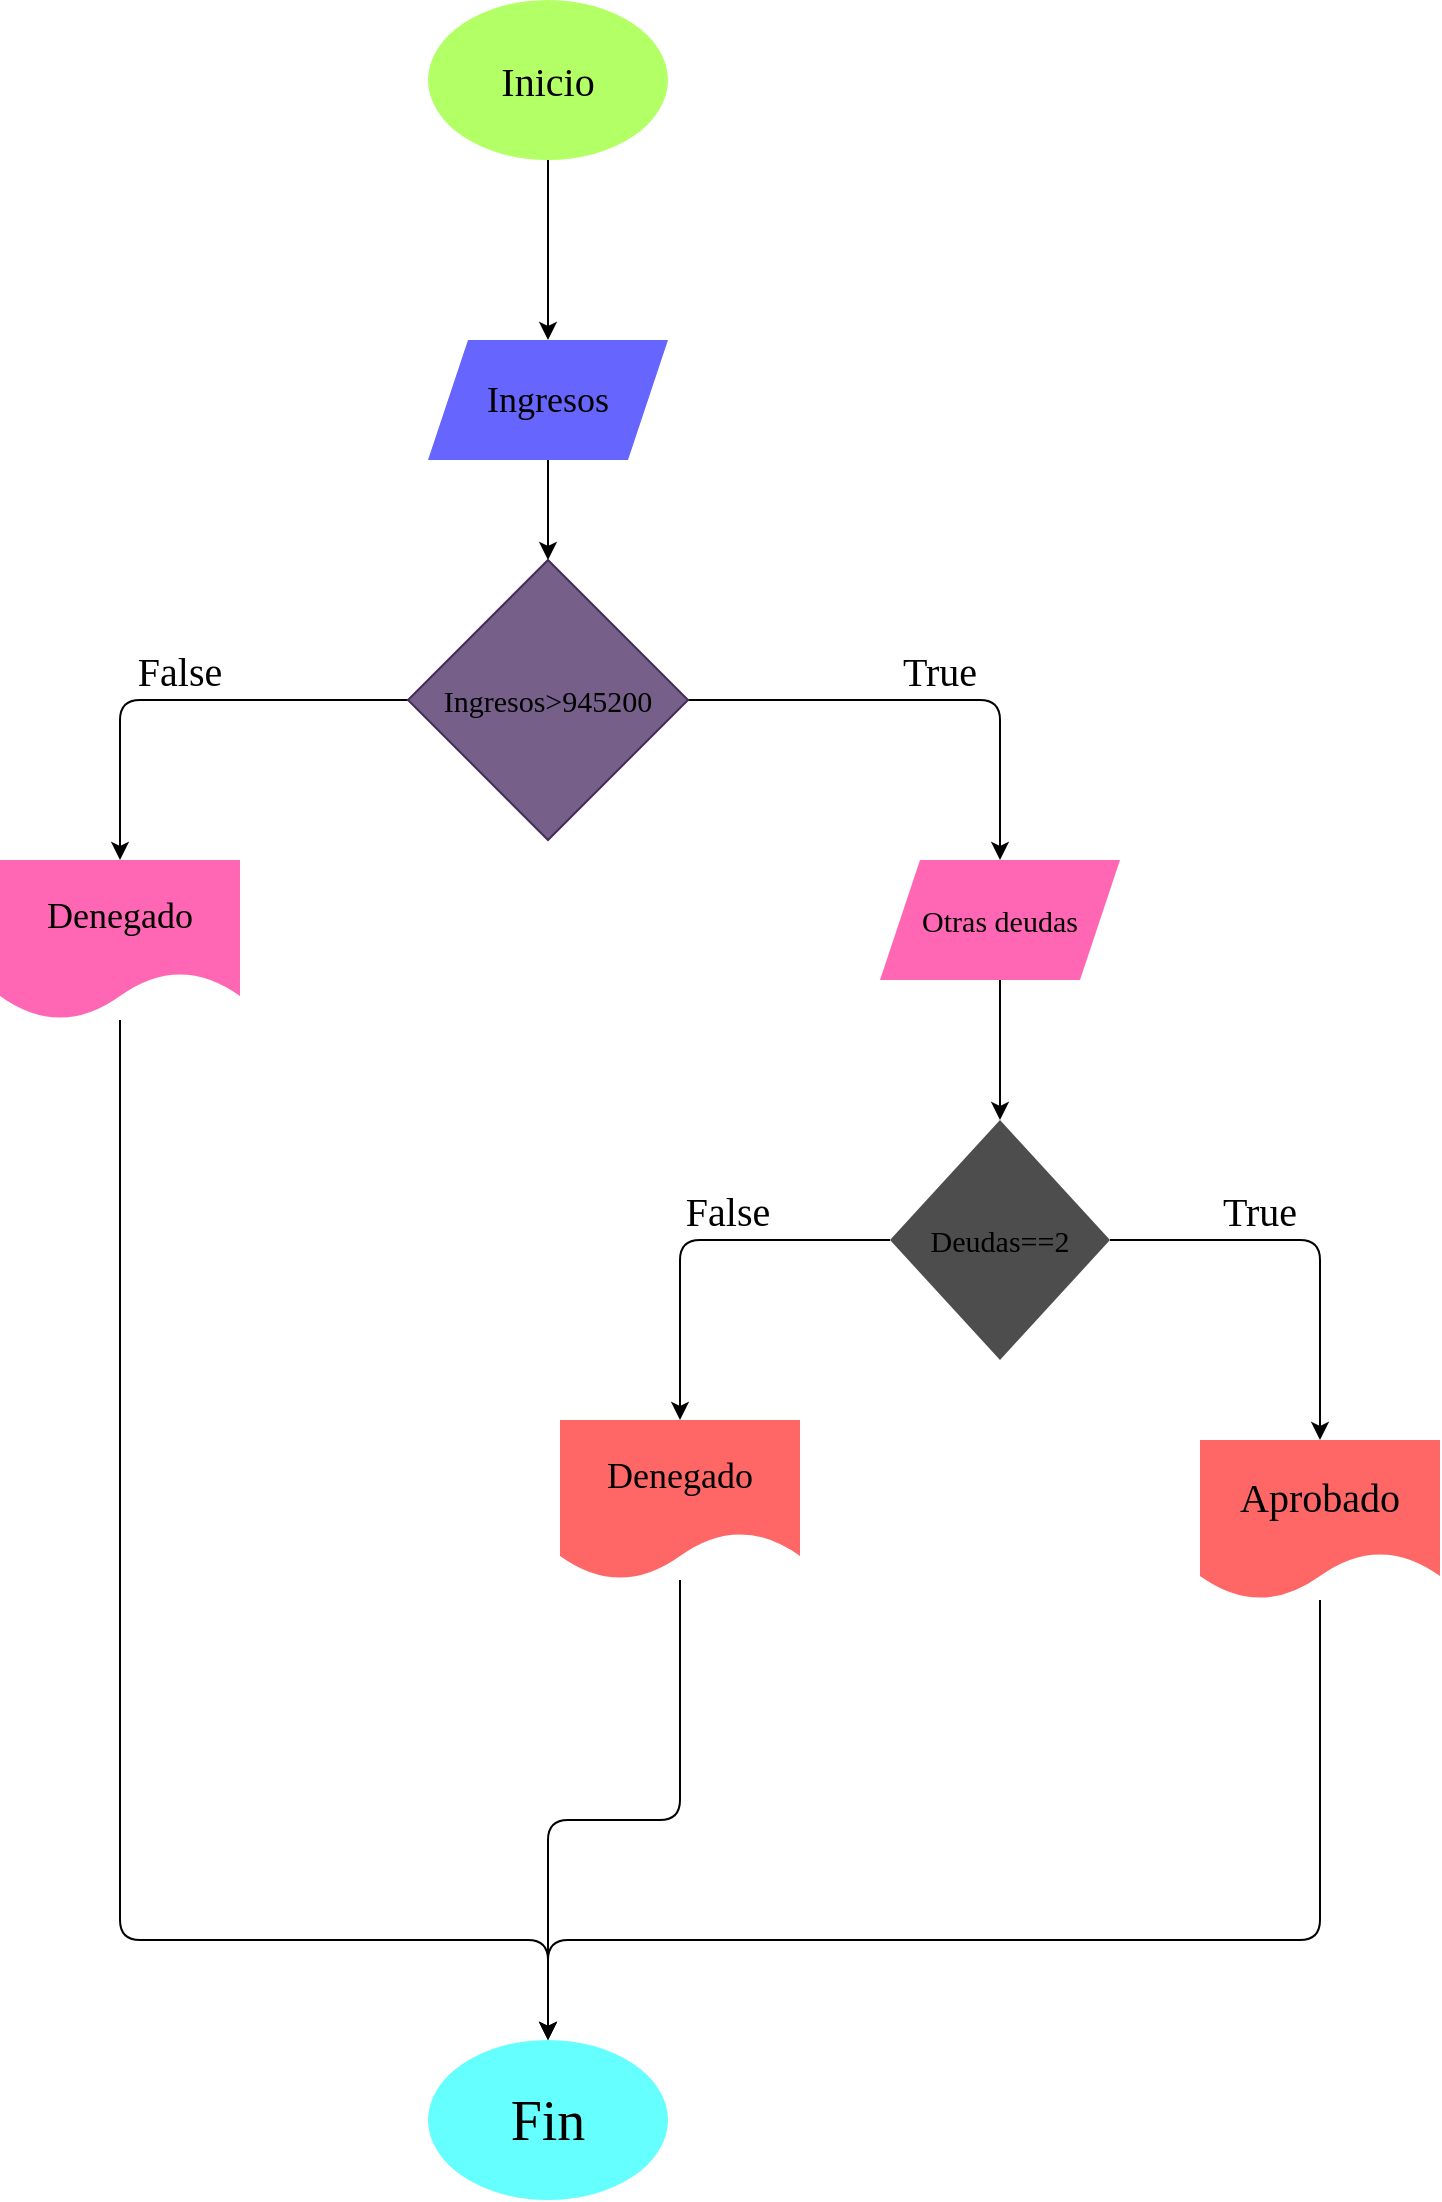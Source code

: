 <mxfile>
    <diagram id="cN3Jd-2PcbY8FcGUmuRr" name="Página-1">
        <mxGraphModel dx="600" dy="459" grid="1" gridSize="10" guides="1" tooltips="1" connect="1" arrows="1" fold="1" page="1" pageScale="1" pageWidth="827" pageHeight="1169" math="0" shadow="0">
            <root>
                <mxCell id="0"/>
                <mxCell id="1" parent="0"/>
                <mxCell id="4" value="" style="edgeStyle=none;html=1;" parent="1" source="2" target="3" edge="1">
                    <mxGeometry relative="1" as="geometry"/>
                </mxCell>
                <mxCell id="2" value="Inicio" style="ellipse;whiteSpace=wrap;html=1;fillColor=#B3FF66;strokeColor=none;fontColor=#000000;fontFamily=Comic Sans MS;fontSize=20;" parent="1" vertex="1">
                    <mxGeometry x="354" y="10" width="120" height="80" as="geometry"/>
                </mxCell>
                <mxCell id="6" value="" style="edgeStyle=none;html=1;" parent="1" source="3" target="5" edge="1">
                    <mxGeometry relative="1" as="geometry"/>
                </mxCell>
                <mxCell id="3" value="Ingresos" style="shape=parallelogram;perimeter=parallelogramPerimeter;whiteSpace=wrap;html=1;fixedSize=1;fillColor=#6666FF;fontColor=#000000;strokeColor=none;fontFamily=Comic Sans MS;fontSize=18;" parent="1" vertex="1">
                    <mxGeometry x="354" y="180" width="120" height="60" as="geometry"/>
                </mxCell>
                <mxCell id="9" value="" style="edgeStyle=none;html=1;" parent="1" source="5" target="8" edge="1">
                    <mxGeometry relative="1" as="geometry">
                        <Array as="points">
                            <mxPoint x="200" y="360"/>
                        </Array>
                    </mxGeometry>
                </mxCell>
                <mxCell id="11" value="" style="edgeStyle=none;html=1;" parent="1" source="5" target="10" edge="1">
                    <mxGeometry relative="1" as="geometry">
                        <Array as="points">
                            <mxPoint x="640" y="360"/>
                        </Array>
                    </mxGeometry>
                </mxCell>
                <mxCell id="5" value="&lt;font color=&quot;#000000&quot;&gt;Ingresos&amp;gt;945200&lt;/font&gt;" style="rhombus;whiteSpace=wrap;html=1;fillColor=#76608a;fontColor=#ffffff;strokeColor=#432D57;fontSize=15;fontFamily=Comic Sans MS;" parent="1" vertex="1">
                    <mxGeometry x="344" y="290" width="140" height="140" as="geometry"/>
                </mxCell>
                <mxCell id="23" style="edgeStyle=none;html=1;entryX=0.5;entryY=0;entryDx=0;entryDy=0;fontFamily=Comic Sans MS;fontSize=20;" parent="1" source="8" target="18" edge="1">
                    <mxGeometry relative="1" as="geometry">
                        <Array as="points">
                            <mxPoint x="200" y="980"/>
                            <mxPoint x="414" y="980"/>
                        </Array>
                    </mxGeometry>
                </mxCell>
                <mxCell id="8" value="&lt;font color=&quot;#000000&quot;&gt;Denegado&lt;/font&gt;" style="shape=document;whiteSpace=wrap;html=1;boundedLbl=1;fillColor=#FF66B3;fontColor=#ffffff;strokeColor=none;fontSize=18;fontFamily=Comic Sans MS;" parent="1" vertex="1">
                    <mxGeometry x="140" y="440" width="120" height="80" as="geometry"/>
                </mxCell>
                <mxCell id="13" value="" style="edgeStyle=none;html=1;" parent="1" source="10" target="12" edge="1">
                    <mxGeometry relative="1" as="geometry"/>
                </mxCell>
                <mxCell id="10" value="&lt;font color=&quot;#000000&quot;&gt;Otras deudas&lt;/font&gt;" style="shape=parallelogram;perimeter=parallelogramPerimeter;whiteSpace=wrap;html=1;fixedSize=1;fillColor=#FF66B3;fontColor=#ffffff;strokeColor=none;fontSize=15;fontFamily=Comic Sans MS;" parent="1" vertex="1">
                    <mxGeometry x="580" y="440" width="120" height="60" as="geometry"/>
                </mxCell>
                <mxCell id="15" value="" style="edgeStyle=none;html=1;" parent="1" source="12" target="14" edge="1">
                    <mxGeometry relative="1" as="geometry">
                        <Array as="points">
                            <mxPoint x="480" y="630"/>
                        </Array>
                    </mxGeometry>
                </mxCell>
                <mxCell id="17" value="" style="edgeStyle=none;html=1;" parent="1" source="12" target="16" edge="1">
                    <mxGeometry relative="1" as="geometry">
                        <Array as="points">
                            <mxPoint x="800" y="630"/>
                        </Array>
                    </mxGeometry>
                </mxCell>
                <mxCell id="12" value="Deudas==2" style="rhombus;whiteSpace=wrap;html=1;fillColor=#4D4D4D;fontColor=#000000;strokeColor=none;fontFamily=Comic Sans MS;fontSize=15;" parent="1" vertex="1">
                    <mxGeometry x="585" y="570" width="110" height="120" as="geometry"/>
                </mxCell>
                <mxCell id="21" style="edgeStyle=none;html=1;fontFamily=Comic Sans MS;fontSize=20;" parent="1" source="14" target="18" edge="1">
                    <mxGeometry relative="1" as="geometry">
                        <Array as="points">
                            <mxPoint x="480" y="920"/>
                            <mxPoint x="414" y="920"/>
                            <mxPoint x="414" y="980"/>
                        </Array>
                    </mxGeometry>
                </mxCell>
                <mxCell id="14" value="&lt;font color=&quot;#000000&quot;&gt;Denegado&lt;/font&gt;" style="shape=document;whiteSpace=wrap;html=1;boundedLbl=1;fillColor=#FF6666;fontColor=#ffffff;strokeColor=none;fontFamily=Comic Sans MS;fontSize=18;" parent="1" vertex="1">
                    <mxGeometry x="420" y="720" width="120" height="80" as="geometry"/>
                </mxCell>
                <mxCell id="22" style="edgeStyle=none;html=1;entryX=0.5;entryY=0;entryDx=0;entryDy=0;fontFamily=Comic Sans MS;fontSize=20;" parent="1" source="16" target="18" edge="1">
                    <mxGeometry relative="1" as="geometry">
                        <Array as="points">
                            <mxPoint x="800" y="980"/>
                            <mxPoint x="414" y="980"/>
                        </Array>
                    </mxGeometry>
                </mxCell>
                <mxCell id="16" value="&lt;font color=&quot;#000000&quot;&gt;Aprobado&lt;/font&gt;" style="shape=document;whiteSpace=wrap;html=1;boundedLbl=1;fillColor=#FF6666;fontColor=#ffffff;strokeColor=none;fontSize=20;fontFamily=Comic Sans MS;" parent="1" vertex="1">
                    <mxGeometry x="740" y="730" width="120" height="80" as="geometry"/>
                </mxCell>
                <mxCell id="18" value="&lt;font color=&quot;#000000&quot;&gt;Fin&lt;/font&gt;" style="ellipse;whiteSpace=wrap;html=1;fillColor=#66FFFF;fontColor=#ffffff;strokeColor=none;fontSize=28;fontFamily=Comic Sans MS;" parent="1" vertex="1">
                    <mxGeometry x="354" y="1030" width="120" height="80" as="geometry"/>
                </mxCell>
                <mxCell id="25" value="&lt;font color=&quot;#000000&quot;&gt;False&lt;/font&gt;" style="text;html=1;strokeColor=none;fillColor=none;align=center;verticalAlign=middle;whiteSpace=wrap;rounded=0;fontFamily=Comic Sans MS;fontSize=20;fontColor=#FF0000;" parent="1" vertex="1">
                    <mxGeometry x="200" y="330" width="60" height="30" as="geometry"/>
                </mxCell>
                <mxCell id="26" value="&lt;font color=&quot;#000000&quot;&gt;False&lt;/font&gt;" style="text;html=1;strokeColor=none;fillColor=none;align=center;verticalAlign=middle;whiteSpace=wrap;rounded=0;fontFamily=Comic Sans MS;fontSize=20;fontColor=#FF0000;" parent="1" vertex="1">
                    <mxGeometry x="474" y="600" width="60" height="30" as="geometry"/>
                </mxCell>
                <mxCell id="28" value="&lt;font color=&quot;#000000&quot;&gt;True&lt;/font&gt;" style="text;html=1;strokeColor=none;fillColor=none;align=center;verticalAlign=middle;whiteSpace=wrap;rounded=0;fontFamily=Comic Sans MS;fontSize=20;fontColor=#00CC00;" parent="1" vertex="1">
                    <mxGeometry x="580" y="330" width="60" height="30" as="geometry"/>
                </mxCell>
                <mxCell id="29" value="&lt;font color=&quot;#000000&quot;&gt;True&lt;/font&gt;" style="text;html=1;strokeColor=none;fillColor=none;align=center;verticalAlign=middle;whiteSpace=wrap;rounded=0;fontFamily=Comic Sans MS;fontSize=20;fontColor=#00CC00;" parent="1" vertex="1">
                    <mxGeometry x="740" y="600" width="60" height="30" as="geometry"/>
                </mxCell>
            </root>
        </mxGraphModel>
    </diagram>
</mxfile>